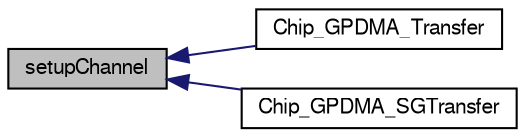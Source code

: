 digraph "setupChannel"
{
  edge [fontname="FreeSans",fontsize="10",labelfontname="FreeSans",labelfontsize="10"];
  node [fontname="FreeSans",fontsize="10",shape=record];
  rankdir="LR";
  Node1 [label="setupChannel",height=0.2,width=0.4,color="black", fillcolor="grey75", style="filled", fontcolor="black"];
  Node1 -> Node2 [dir="back",color="midnightblue",fontsize="10",style="solid"];
  Node2 [label="Chip_GPDMA_Transfer",height=0.2,width=0.4,color="black", fillcolor="white", style="filled",URL="$group__GPDMA__17XX__40XX.html#ga53a4dbf10ce59c17b0dd2284fa635580",tooltip="Do a DMA transfer M2M, M2P,P2M or P2P. "];
  Node1 -> Node3 [dir="back",color="midnightblue",fontsize="10",style="solid"];
  Node3 [label="Chip_GPDMA_SGTransfer",height=0.2,width=0.4,color="black", fillcolor="white", style="filled",URL="$group__GPDMA__17XX__40XX.html#ga6a2f7c7238f4288cb73baec79c3e38a7",tooltip="Do a DMA transfer using linked list of descriptors. "];
}
